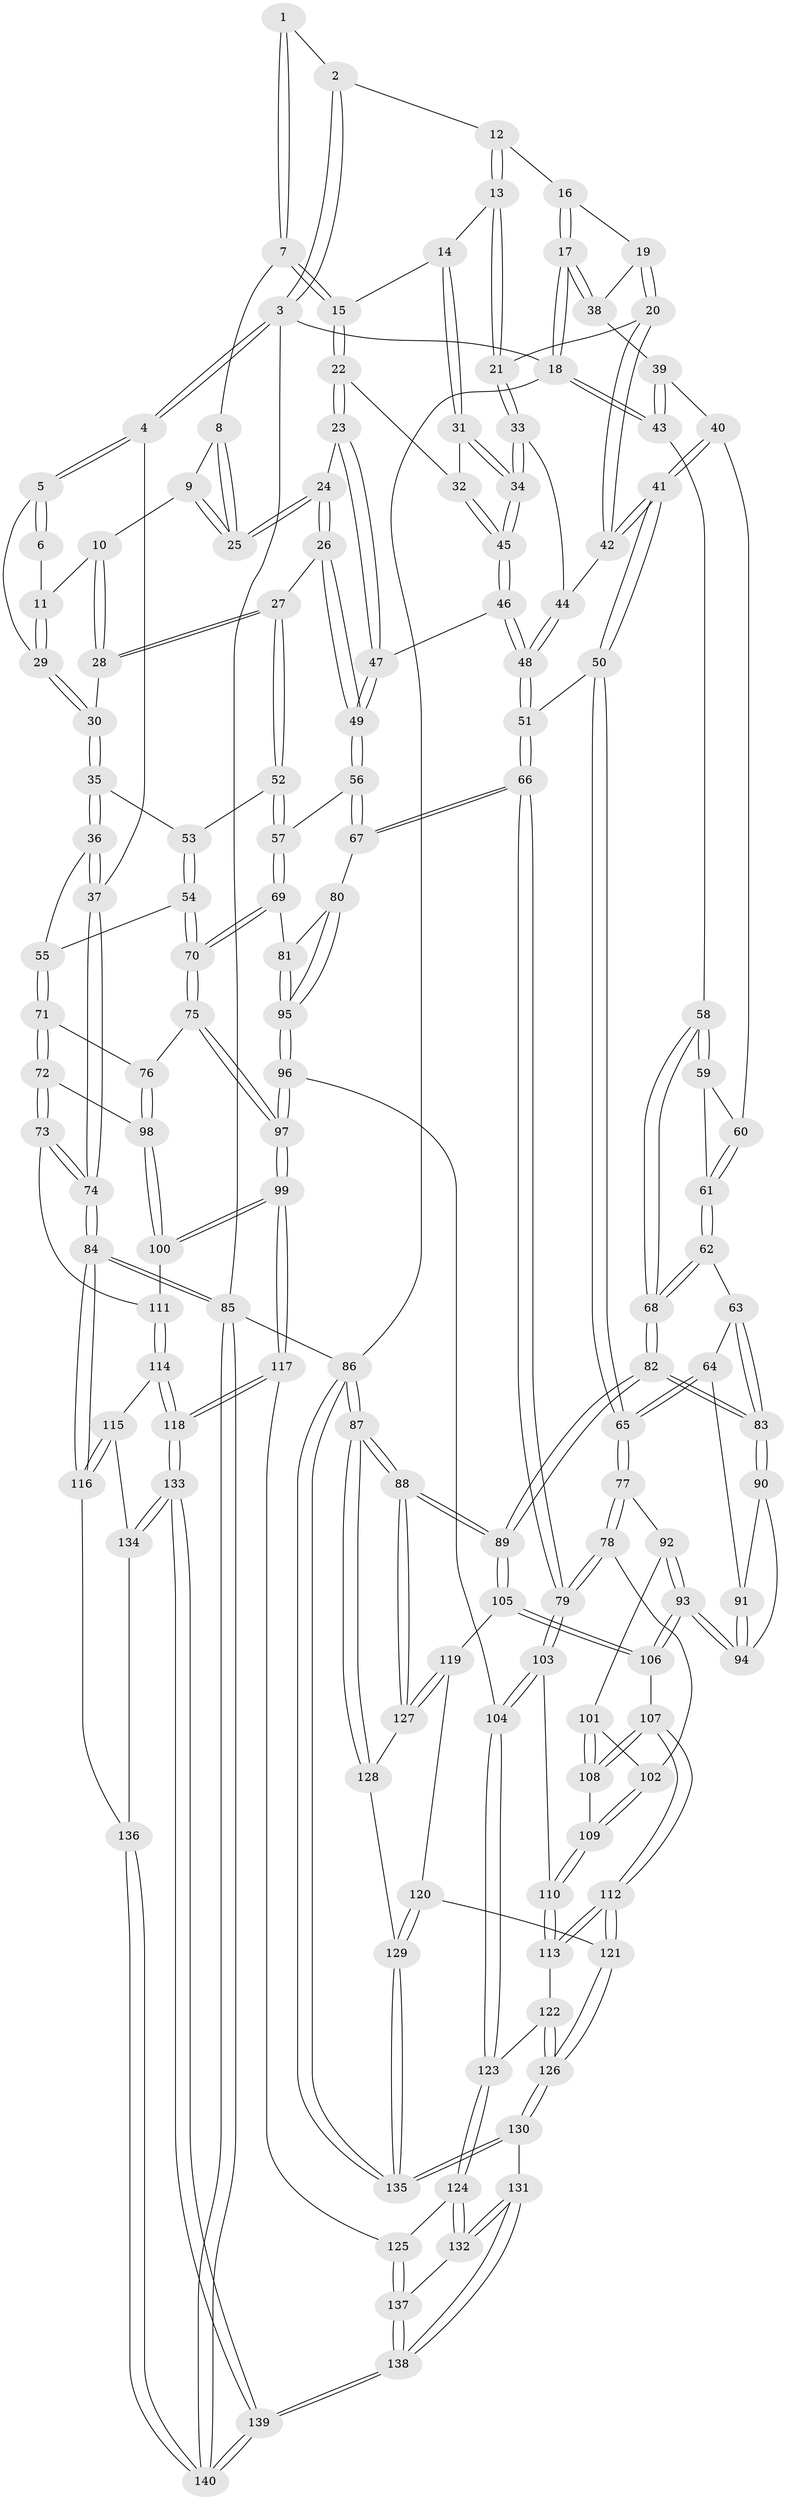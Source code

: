 // coarse degree distribution, {3: 0.1348314606741573, 4: 0.4044943820224719, 8: 0.011235955056179775, 6: 0.0898876404494382, 5: 0.33707865168539325, 2: 0.02247191011235955}
// Generated by graph-tools (version 1.1) at 2025/52/02/27/25 19:52:41]
// undirected, 140 vertices, 347 edges
graph export_dot {
graph [start="1"]
  node [color=gray90,style=filled];
  1 [pos="+0.33279349403307706+0"];
  2 [pos="+0.3722348490522426+0"];
  3 [pos="+0+0"];
  4 [pos="+0+0.02932762561796571"];
  5 [pos="+0.12413578988595751+0.09680932627704956"];
  6 [pos="+0.30760527162478224+0"];
  7 [pos="+0.353772051925455+0.0665480550221189"];
  8 [pos="+0.34271286130930284+0.0771657468015631"];
  9 [pos="+0.3049792665888544+0.10741040956380492"];
  10 [pos="+0.2686879890830347+0.10641620115146129"];
  11 [pos="+0.24852548687904+0.09968801121590934"];
  12 [pos="+0.5967036698431049+0"];
  13 [pos="+0.5941660552945967+0"];
  14 [pos="+0.5466373707284564+0.04014601886081944"];
  15 [pos="+0.3869068554277509+0.09505789075719047"];
  16 [pos="+0.9320226583486888+0"];
  17 [pos="+1+0"];
  18 [pos="+1+0"];
  19 [pos="+0.7811145574780083+0.14223326807380726"];
  20 [pos="+0.7546595912812535+0.15378136795298486"];
  21 [pos="+0.7181866049438812+0.14273097440084728"];
  22 [pos="+0.4032409736176839+0.1942000637012817"];
  23 [pos="+0.40016321167869773+0.19748222539446614"];
  24 [pos="+0.3442495192558462+0.2413920225197729"];
  25 [pos="+0.34031333999222335+0.22553253357423814"];
  26 [pos="+0.3278468769502056+0.2633306673548879"];
  27 [pos="+0.32387911195499747+0.2655554396664331"];
  28 [pos="+0.30402724575136114+0.2598067541087601"];
  29 [pos="+0.17540464655489443+0.11625910875303537"];
  30 [pos="+0.28040511573244026+0.25554184614444825"];
  31 [pos="+0.5355018227666679+0.09344481654690158"];
  32 [pos="+0.4305550973477407+0.18670984631690776"];
  33 [pos="+0.6208095797086467+0.24496278251245612"];
  34 [pos="+0.5876807480590072+0.2517387341133451"];
  35 [pos="+0.15397527584896067+0.29919190112890415"];
  36 [pos="+0.13285637050524948+0.30253926281081395"];
  37 [pos="+0+0.06158371430257559"];
  38 [pos="+0.8194990176951988+0.14310221235641762"];
  39 [pos="+0.8881185009397828+0.1799936410667043"];
  40 [pos="+0.8505743899837357+0.3045918786191786"];
  41 [pos="+0.8183803484533638+0.30977137422660184"];
  42 [pos="+0.7914278919003115+0.28422091257134274"];
  43 [pos="+1+0.03855660875976552"];
  44 [pos="+0.6875522541843404+0.2890307713120277"];
  45 [pos="+0.5745135050363099+0.26586093526157456"];
  46 [pos="+0.5535963568183788+0.3110141226782149"];
  47 [pos="+0.5366620133390584+0.3245056129246302"];
  48 [pos="+0.6847775586621666+0.4131776234611721"];
  49 [pos="+0.5122577001070048+0.3498288137556012"];
  50 [pos="+0.7655339119454276+0.42570463610761516"];
  51 [pos="+0.6891064258072538+0.42039331155172144"];
  52 [pos="+0.31953924414721463+0.36522773379250156"];
  53 [pos="+0.22034221291271205+0.36465402822180976"];
  54 [pos="+0.20562632692881463+0.4345785021604952"];
  55 [pos="+0.14820779546236745+0.43575803652959655"];
  56 [pos="+0.5083354475967261+0.36593396555758134"];
  57 [pos="+0.326256081212871+0.42797563981389136"];
  58 [pos="+1+0.10278190475037909"];
  59 [pos="+1+0.21150348828185317"];
  60 [pos="+0.8667148651151904+0.3092973547970796"];
  61 [pos="+0.9292141842196535+0.392372864060355"];
  62 [pos="+0.9380301848837457+0.43048330493688475"];
  63 [pos="+0.919611034151006+0.45969432373836167"];
  64 [pos="+0.9050603291191908+0.46858849688143794"];
  65 [pos="+0.7910882032331323+0.4630137276156305"];
  66 [pos="+0.5686589472325756+0.5416706126713451"];
  67 [pos="+0.5321198190330726+0.5122447443203084"];
  68 [pos="+1+0.41044095395153934"];
  69 [pos="+0.3201470525320557+0.45190012995227236"];
  70 [pos="+0.3179049184436967+0.45350340182428683"];
  71 [pos="+0.13835533954075438+0.4479801358010591"];
  72 [pos="+0+0.547436885567741"];
  73 [pos="+0+0.5510120316552187"];
  74 [pos="+0+0.5349972255935963"];
  75 [pos="+0.30448448142837886+0.4839495476239118"];
  76 [pos="+0.20670947514218801+0.5433244694548593"];
  77 [pos="+0.7843183985069769+0.5122787274217504"];
  78 [pos="+0.5824285457924658+0.5567990240668826"];
  79 [pos="+0.571748168598383+0.5508963133435096"];
  80 [pos="+0.5126473059651458+0.5129006746562959"];
  81 [pos="+0.3685575972287905+0.47968366490258285"];
  82 [pos="+1+0.6595088857590578"];
  83 [pos="+1+0.5823239739886231"];
  84 [pos="+0+0.9047389296536915"];
  85 [pos="+0+1"];
  86 [pos="+1+1"];
  87 [pos="+1+0.9174965385921353"];
  88 [pos="+1+0.7644625264852796"];
  89 [pos="+1+0.7048158207248083"];
  90 [pos="+0.9495912405596575+0.575774245241988"];
  91 [pos="+0.9049906576756532+0.47447809956466164"];
  92 [pos="+0.7874728704722771+0.5456124100498396"];
  93 [pos="+0.8647160309988892+0.6107544285297077"];
  94 [pos="+0.8758593615887394+0.5999637558497591"];
  95 [pos="+0.3920168178701847+0.5991974898455872"];
  96 [pos="+0.338094019405899+0.7141377006519147"];
  97 [pos="+0.30710668242314976+0.7151452736542607"];
  98 [pos="+0.1746025611507799+0.6317329262537191"];
  99 [pos="+0.27874872068289613+0.7263947982975397"];
  100 [pos="+0.23018198658418496+0.6985677906469475"];
  101 [pos="+0.7191586782868382+0.6140742258608614"];
  102 [pos="+0.6382888711711131+0.5986209754131908"];
  103 [pos="+0.5251766496640937+0.6425117332452343"];
  104 [pos="+0.42291866425552577+0.7368476757889348"];
  105 [pos="+0.8918248760129216+0.729745622969516"];
  106 [pos="+0.8662541537589579+0.7167293102940173"];
  107 [pos="+0.8323498165770971+0.7236342648993336"];
  108 [pos="+0.7645606451939941+0.6949722031276968"];
  109 [pos="+0.6570007736868578+0.7403843718117125"];
  110 [pos="+0.6395315935524424+0.7665393782082558"];
  111 [pos="+0.06523346041766129+0.7536401012690286"];
  112 [pos="+0.7505969623124705+0.8400885632510171"];
  113 [pos="+0.6384359866117488+0.7719385284518206"];
  114 [pos="+0.05482366079695582+0.831477999672635"];
  115 [pos="+0.03033251035277952+0.8525084612448469"];
  116 [pos="+0+0.8953691742606877"];
  117 [pos="+0.2420325291867757+0.8394510670317902"];
  118 [pos="+0.22791009951857155+0.854089425527206"];
  119 [pos="+0.8944358613247944+0.842754777904462"];
  120 [pos="+0.8509973078475149+0.8731480142434381"];
  121 [pos="+0.7532737227269866+0.8656711738161038"];
  122 [pos="+0.5957296202379744+0.8099200589524632"];
  123 [pos="+0.47955943612244206+0.8170633597989657"];
  124 [pos="+0.47115405770511765+0.8752895812661898"];
  125 [pos="+0.3332829485094189+0.908482065646634"];
  126 [pos="+0.6912891760710668+1"];
  127 [pos="+0.9236293268327317+0.875774462897789"];
  128 [pos="+0.9314234193410647+0.9375687154170801"];
  129 [pos="+0.8560378716919902+1"];
  130 [pos="+0.6843307576068901+1"];
  131 [pos="+0.5768870628846131+1"];
  132 [pos="+0.4781521639894246+0.9101911205327124"];
  133 [pos="+0.1994927590747712+0.9429242152615032"];
  134 [pos="+0.06418799210680588+0.9139750921145876"];
  135 [pos="+0.7611667148239116+1"];
  136 [pos="+0.05915174371065997+0.9572081235639264"];
  137 [pos="+0.3484109480452348+0.9597024662674232"];
  138 [pos="+0.3472468745058717+1"];
  139 [pos="+0.18928045732952395+1"];
  140 [pos="+0.11159135444886512+1"];
  1 -- 2;
  1 -- 7;
  1 -- 7;
  2 -- 3;
  2 -- 3;
  2 -- 12;
  3 -- 4;
  3 -- 4;
  3 -- 18;
  3 -- 85;
  4 -- 5;
  4 -- 5;
  4 -- 37;
  5 -- 6;
  5 -- 6;
  5 -- 29;
  6 -- 11;
  7 -- 8;
  7 -- 15;
  7 -- 15;
  8 -- 9;
  8 -- 25;
  8 -- 25;
  9 -- 10;
  9 -- 25;
  9 -- 25;
  10 -- 11;
  10 -- 28;
  10 -- 28;
  11 -- 29;
  11 -- 29;
  12 -- 13;
  12 -- 13;
  12 -- 16;
  13 -- 14;
  13 -- 21;
  13 -- 21;
  14 -- 15;
  14 -- 31;
  14 -- 31;
  15 -- 22;
  15 -- 22;
  16 -- 17;
  16 -- 17;
  16 -- 19;
  17 -- 18;
  17 -- 18;
  17 -- 38;
  17 -- 38;
  18 -- 43;
  18 -- 43;
  18 -- 86;
  19 -- 20;
  19 -- 20;
  19 -- 38;
  20 -- 21;
  20 -- 42;
  20 -- 42;
  21 -- 33;
  21 -- 33;
  22 -- 23;
  22 -- 23;
  22 -- 32;
  23 -- 24;
  23 -- 47;
  23 -- 47;
  24 -- 25;
  24 -- 25;
  24 -- 26;
  24 -- 26;
  26 -- 27;
  26 -- 49;
  26 -- 49;
  27 -- 28;
  27 -- 28;
  27 -- 52;
  27 -- 52;
  28 -- 30;
  29 -- 30;
  29 -- 30;
  30 -- 35;
  30 -- 35;
  31 -- 32;
  31 -- 34;
  31 -- 34;
  32 -- 45;
  32 -- 45;
  33 -- 34;
  33 -- 34;
  33 -- 44;
  34 -- 45;
  34 -- 45;
  35 -- 36;
  35 -- 36;
  35 -- 53;
  36 -- 37;
  36 -- 37;
  36 -- 55;
  37 -- 74;
  37 -- 74;
  38 -- 39;
  39 -- 40;
  39 -- 43;
  39 -- 43;
  40 -- 41;
  40 -- 41;
  40 -- 60;
  41 -- 42;
  41 -- 42;
  41 -- 50;
  41 -- 50;
  42 -- 44;
  43 -- 58;
  44 -- 48;
  44 -- 48;
  45 -- 46;
  45 -- 46;
  46 -- 47;
  46 -- 48;
  46 -- 48;
  47 -- 49;
  47 -- 49;
  48 -- 51;
  48 -- 51;
  49 -- 56;
  49 -- 56;
  50 -- 51;
  50 -- 65;
  50 -- 65;
  51 -- 66;
  51 -- 66;
  52 -- 53;
  52 -- 57;
  52 -- 57;
  53 -- 54;
  53 -- 54;
  54 -- 55;
  54 -- 70;
  54 -- 70;
  55 -- 71;
  55 -- 71;
  56 -- 57;
  56 -- 67;
  56 -- 67;
  57 -- 69;
  57 -- 69;
  58 -- 59;
  58 -- 59;
  58 -- 68;
  58 -- 68;
  59 -- 60;
  59 -- 61;
  60 -- 61;
  60 -- 61;
  61 -- 62;
  61 -- 62;
  62 -- 63;
  62 -- 68;
  62 -- 68;
  63 -- 64;
  63 -- 83;
  63 -- 83;
  64 -- 65;
  64 -- 65;
  64 -- 91;
  65 -- 77;
  65 -- 77;
  66 -- 67;
  66 -- 67;
  66 -- 79;
  66 -- 79;
  67 -- 80;
  68 -- 82;
  68 -- 82;
  69 -- 70;
  69 -- 70;
  69 -- 81;
  70 -- 75;
  70 -- 75;
  71 -- 72;
  71 -- 72;
  71 -- 76;
  72 -- 73;
  72 -- 73;
  72 -- 98;
  73 -- 74;
  73 -- 74;
  73 -- 111;
  74 -- 84;
  74 -- 84;
  75 -- 76;
  75 -- 97;
  75 -- 97;
  76 -- 98;
  76 -- 98;
  77 -- 78;
  77 -- 78;
  77 -- 92;
  78 -- 79;
  78 -- 79;
  78 -- 102;
  79 -- 103;
  79 -- 103;
  80 -- 81;
  80 -- 95;
  80 -- 95;
  81 -- 95;
  81 -- 95;
  82 -- 83;
  82 -- 83;
  82 -- 89;
  82 -- 89;
  83 -- 90;
  83 -- 90;
  84 -- 85;
  84 -- 85;
  84 -- 116;
  84 -- 116;
  85 -- 140;
  85 -- 140;
  85 -- 86;
  86 -- 87;
  86 -- 87;
  86 -- 135;
  86 -- 135;
  87 -- 88;
  87 -- 88;
  87 -- 128;
  87 -- 128;
  88 -- 89;
  88 -- 89;
  88 -- 127;
  88 -- 127;
  89 -- 105;
  89 -- 105;
  90 -- 91;
  90 -- 94;
  91 -- 94;
  91 -- 94;
  92 -- 93;
  92 -- 93;
  92 -- 101;
  93 -- 94;
  93 -- 94;
  93 -- 106;
  93 -- 106;
  95 -- 96;
  95 -- 96;
  96 -- 97;
  96 -- 97;
  96 -- 104;
  97 -- 99;
  97 -- 99;
  98 -- 100;
  98 -- 100;
  99 -- 100;
  99 -- 100;
  99 -- 117;
  99 -- 117;
  100 -- 111;
  101 -- 102;
  101 -- 108;
  101 -- 108;
  102 -- 109;
  102 -- 109;
  103 -- 104;
  103 -- 104;
  103 -- 110;
  104 -- 123;
  104 -- 123;
  105 -- 106;
  105 -- 106;
  105 -- 119;
  106 -- 107;
  107 -- 108;
  107 -- 108;
  107 -- 112;
  107 -- 112;
  108 -- 109;
  109 -- 110;
  109 -- 110;
  110 -- 113;
  110 -- 113;
  111 -- 114;
  111 -- 114;
  112 -- 113;
  112 -- 113;
  112 -- 121;
  112 -- 121;
  113 -- 122;
  114 -- 115;
  114 -- 118;
  114 -- 118;
  115 -- 116;
  115 -- 116;
  115 -- 134;
  116 -- 136;
  117 -- 118;
  117 -- 118;
  117 -- 125;
  118 -- 133;
  118 -- 133;
  119 -- 120;
  119 -- 127;
  119 -- 127;
  120 -- 121;
  120 -- 129;
  120 -- 129;
  121 -- 126;
  121 -- 126;
  122 -- 123;
  122 -- 126;
  122 -- 126;
  123 -- 124;
  123 -- 124;
  124 -- 125;
  124 -- 132;
  124 -- 132;
  125 -- 137;
  125 -- 137;
  126 -- 130;
  126 -- 130;
  127 -- 128;
  128 -- 129;
  129 -- 135;
  129 -- 135;
  130 -- 131;
  130 -- 135;
  130 -- 135;
  131 -- 132;
  131 -- 132;
  131 -- 138;
  131 -- 138;
  132 -- 137;
  133 -- 134;
  133 -- 134;
  133 -- 139;
  133 -- 139;
  134 -- 136;
  136 -- 140;
  136 -- 140;
  137 -- 138;
  137 -- 138;
  138 -- 139;
  138 -- 139;
  139 -- 140;
  139 -- 140;
}
